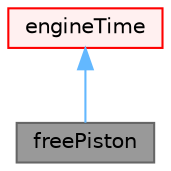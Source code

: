 digraph "freePiston"
{
 // LATEX_PDF_SIZE
  bgcolor="transparent";
  edge [fontname=Helvetica,fontsize=10,labelfontname=Helvetica,labelfontsize=10];
  node [fontname=Helvetica,fontsize=10,shape=box,height=0.2,width=0.4];
  Node1 [id="Node000001",label="freePiston",height=0.2,width=0.4,color="gray40", fillcolor="grey60", style="filled", fontcolor="black",tooltip="In case of free pistons, the piston position is determined by a user-defined position according to ti..."];
  Node2 -> Node1 [id="edge1_Node000001_Node000002",dir="back",color="steelblue1",style="solid",tooltip=" "];
  Node2 [id="Node000002",label="engineTime",height=0.2,width=0.4,color="red", fillcolor="#FFF0F0", style="filled",URL="$classFoam_1_1engineTime.html",tooltip="An abstract class for the time description of the piston motion."];
}
